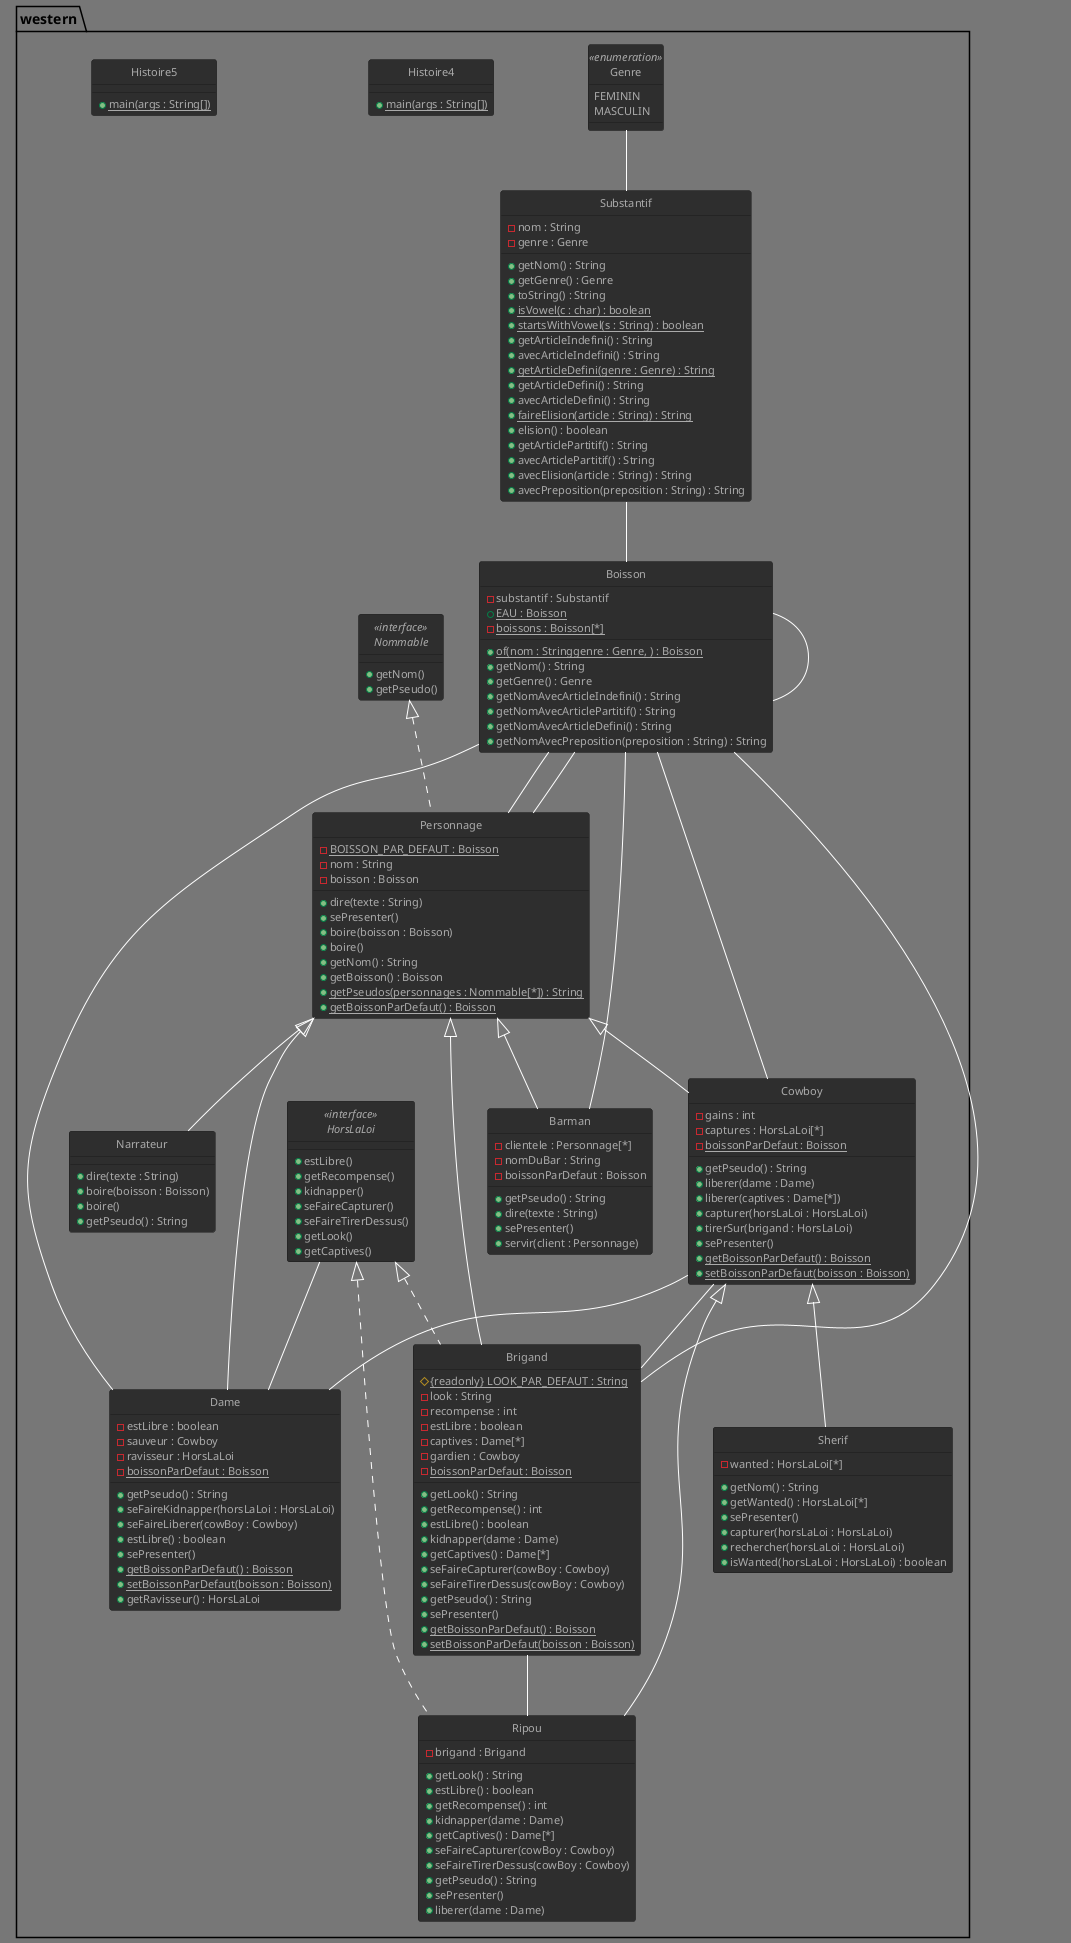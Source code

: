 @startuml
!theme reddress-darkgreen
skinparam style strictuml

package western {
class Barman extends western.Personnage {
-clientele : Personnage[*]
-nomDuBar : String
-boissonParDefaut : Boisson
+getPseudo() : String
+dire(texte : String)
+sePresenter()
+servir(client : Personnage)

}
class Boisson {
-substantif : Substantif
+ {static} EAU : Boisson
- {static} boissons : Boisson[*]
+ {static} of(nom : Stringgenre : Genre, ) : Boisson
+getNom() : String
+getGenre() : Genre
+getNomAvecArticleIndefini() : String
+getNomAvecArticlePartitif() : String
+getNomAvecArticleDefini() : String
+getNomAvecPreposition(preposition : String) : String

}
class Brigand extends western.Personnage implements western.HorsLaLoi {
# {static}  {readonly} LOOK_PAR_DEFAUT : String
-look : String
-recompense : int
-estLibre : boolean
-captives : Dame[*]
-gardien : Cowboy
+getLook() : String
+getRecompense() : int
+estLibre() : boolean
+kidnapper(dame : Dame)
+getCaptives() : Dame[*]
+seFaireCapturer(cowBoy : Cowboy)
+seFaireTirerDessus(cowBoy : Cowboy)
+getPseudo() : String
+sePresenter()
- {static} boissonParDefaut : Boisson
+ {static} getBoissonParDefaut() : Boisson
+ {static} setBoissonParDefaut(boisson : Boisson)

}
class Cowboy extends western.Personnage {
-gains : int
-captures : HorsLaLoi[*]
+getPseudo() : String
+liberer(dame : Dame)
+liberer(captives : Dame[*])
+capturer(horsLaLoi : HorsLaLoi)
+tirerSur(brigand : HorsLaLoi)
+sePresenter()
- {static} boissonParDefaut : Boisson
+ {static} getBoissonParDefaut() : Boisson
+ {static} setBoissonParDefaut(boisson : Boisson)

}
class Dame extends western.Personnage {
-estLibre : boolean
-sauveur : Cowboy
-ravisseur : HorsLaLoi
+getPseudo() : String
+seFaireKidnapper(horsLaLoi : HorsLaLoi)
+seFaireLiberer(cowBoy : Cowboy)
+estLibre() : boolean
+sePresenter()
- {static} boissonParDefaut : Boisson
+ {static} getBoissonParDefaut() : Boisson
+ {static} setBoissonParDefaut(boisson : Boisson)
+getRavisseur() : HorsLaLoi

}
enum Genre <<enumeration>> {
FEMININ
MASCULIN

}
class Histoire4 {
+ {static} main(args : String[])

}
class Histoire5 {
+ {static} main(args : String[])

}
interface HorsLaLoi <<interface>> {
+estLibre()
+getRecompense()
+kidnapper()
+seFaireCapturer()
+seFaireTirerDessus()
+getLook()
+getCaptives()

}
class Narrateur extends western.Personnage {
+dire(texte : String)
+boire(boisson : Boisson)
+boire()
+getPseudo() : String

}
interface Nommable <<interface>> {
+getNom()
+getPseudo()

}
class Personnage implements western.Nommable {
- {static} BOISSON_PAR_DEFAUT : Boisson
-nom : String
-boisson : Boisson
+dire(texte : String)
+sePresenter()
+boire(boisson : Boisson)
+boire()
+getNom() : String
+getBoisson() : Boisson
+ {static} getPseudos(personnages : Nommable[*]) : String
+ {static} getBoissonParDefaut() : Boisson

}
class Ripou extends western.Cowboy implements western.HorsLaLoi {
-brigand : Brigand
+getLook() : String
+estLibre() : boolean
+getRecompense() : int
+kidnapper(dame : Dame)
+getCaptives() : Dame[*]
+seFaireCapturer(cowBoy : Cowboy)
+seFaireTirerDessus(cowBoy : Cowboy)
+getPseudo() : String
+sePresenter()
+liberer(dame : Dame)

}
class Sherif extends western.Cowboy {
-wanted : HorsLaLoi[*]
+getNom() : String
+getWanted() : HorsLaLoi[*]
+sePresenter()
+capturer(horsLaLoi : HorsLaLoi)
+rechercher(horsLaLoi : HorsLaLoi)
+isWanted(horsLaLoi : HorsLaLoi) : boolean

}
class Substantif {
-nom : String
-genre : Genre
+getNom() : String
+getGenre() : Genre
+toString() : String
+ {static} isVowel(c : char) : boolean
+ {static} startsWithVowel(s : String) : boolean
+getArticleIndefini() : String
+avecArticleIndefini() : String
+ {static} getArticleDefini(genre : Genre) : String
+getArticleDefini() : String
+avecArticleDefini() : String
+ {static} faireElision(article : String) : String
+elision() : boolean
+getArticlePartitif() : String
+avecArticlePartitif() : String
+avecElision(article : String) : String
+avecPreposition(preposition : String) : String

}
western.Boisson -- Barman
western.Substantif -- Boisson
western.Boisson -- Boisson
western.Cowboy -- Brigand
western.Boisson -- Brigand
western.Boisson -- Cowboy
western.Cowboy -- Dame
western.HorsLaLoi -- Dame
western.Boisson -- Dame
western.Boisson -- Personnage
western.Boisson -- Personnage
western.Brigand -- Ripou
western.Genre -- Substantif

@enduml

